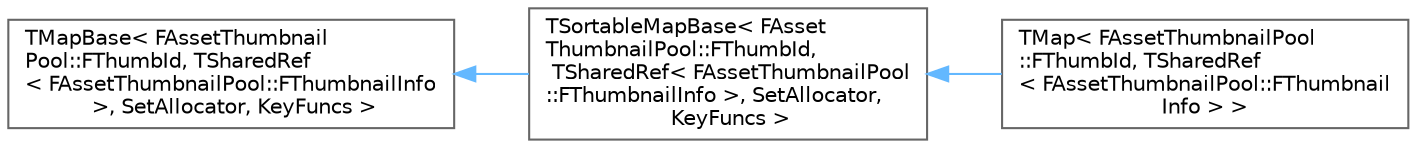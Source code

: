 digraph "Graphical Class Hierarchy"
{
 // INTERACTIVE_SVG=YES
 // LATEX_PDF_SIZE
  bgcolor="transparent";
  edge [fontname=Helvetica,fontsize=10,labelfontname=Helvetica,labelfontsize=10];
  node [fontname=Helvetica,fontsize=10,shape=box,height=0.2,width=0.4];
  rankdir="LR";
  Node0 [id="Node000000",label="TMapBase\< FAssetThumbnail\lPool::FThumbId, TSharedRef\l\< FAssetThumbnailPool::FThumbnailInfo\l \>, SetAllocator, KeyFuncs \>",height=0.2,width=0.4,color="grey40", fillcolor="white", style="filled",URL="$d8/dad/classTMapBase.html",tooltip=" "];
  Node0 -> Node1 [id="edge6540_Node000000_Node000001",dir="back",color="steelblue1",style="solid",tooltip=" "];
  Node1 [id="Node000001",label="TSortableMapBase\< FAsset\lThumbnailPool::FThumbId,\l TSharedRef\< FAssetThumbnailPool\l::FThumbnailInfo \>, SetAllocator,\l KeyFuncs \>",height=0.2,width=0.4,color="grey40", fillcolor="white", style="filled",URL="$de/df5/classTSortableMapBase.html",tooltip=" "];
  Node1 -> Node2 [id="edge6541_Node000001_Node000002",dir="back",color="steelblue1",style="solid",tooltip=" "];
  Node2 [id="Node000002",label="TMap\< FAssetThumbnailPool\l::FThumbId, TSharedRef\l\< FAssetThumbnailPool::FThumbnail\lInfo \> \>",height=0.2,width=0.4,color="grey40", fillcolor="white", style="filled",URL="$d8/da9/classTMap.html",tooltip=" "];
}
